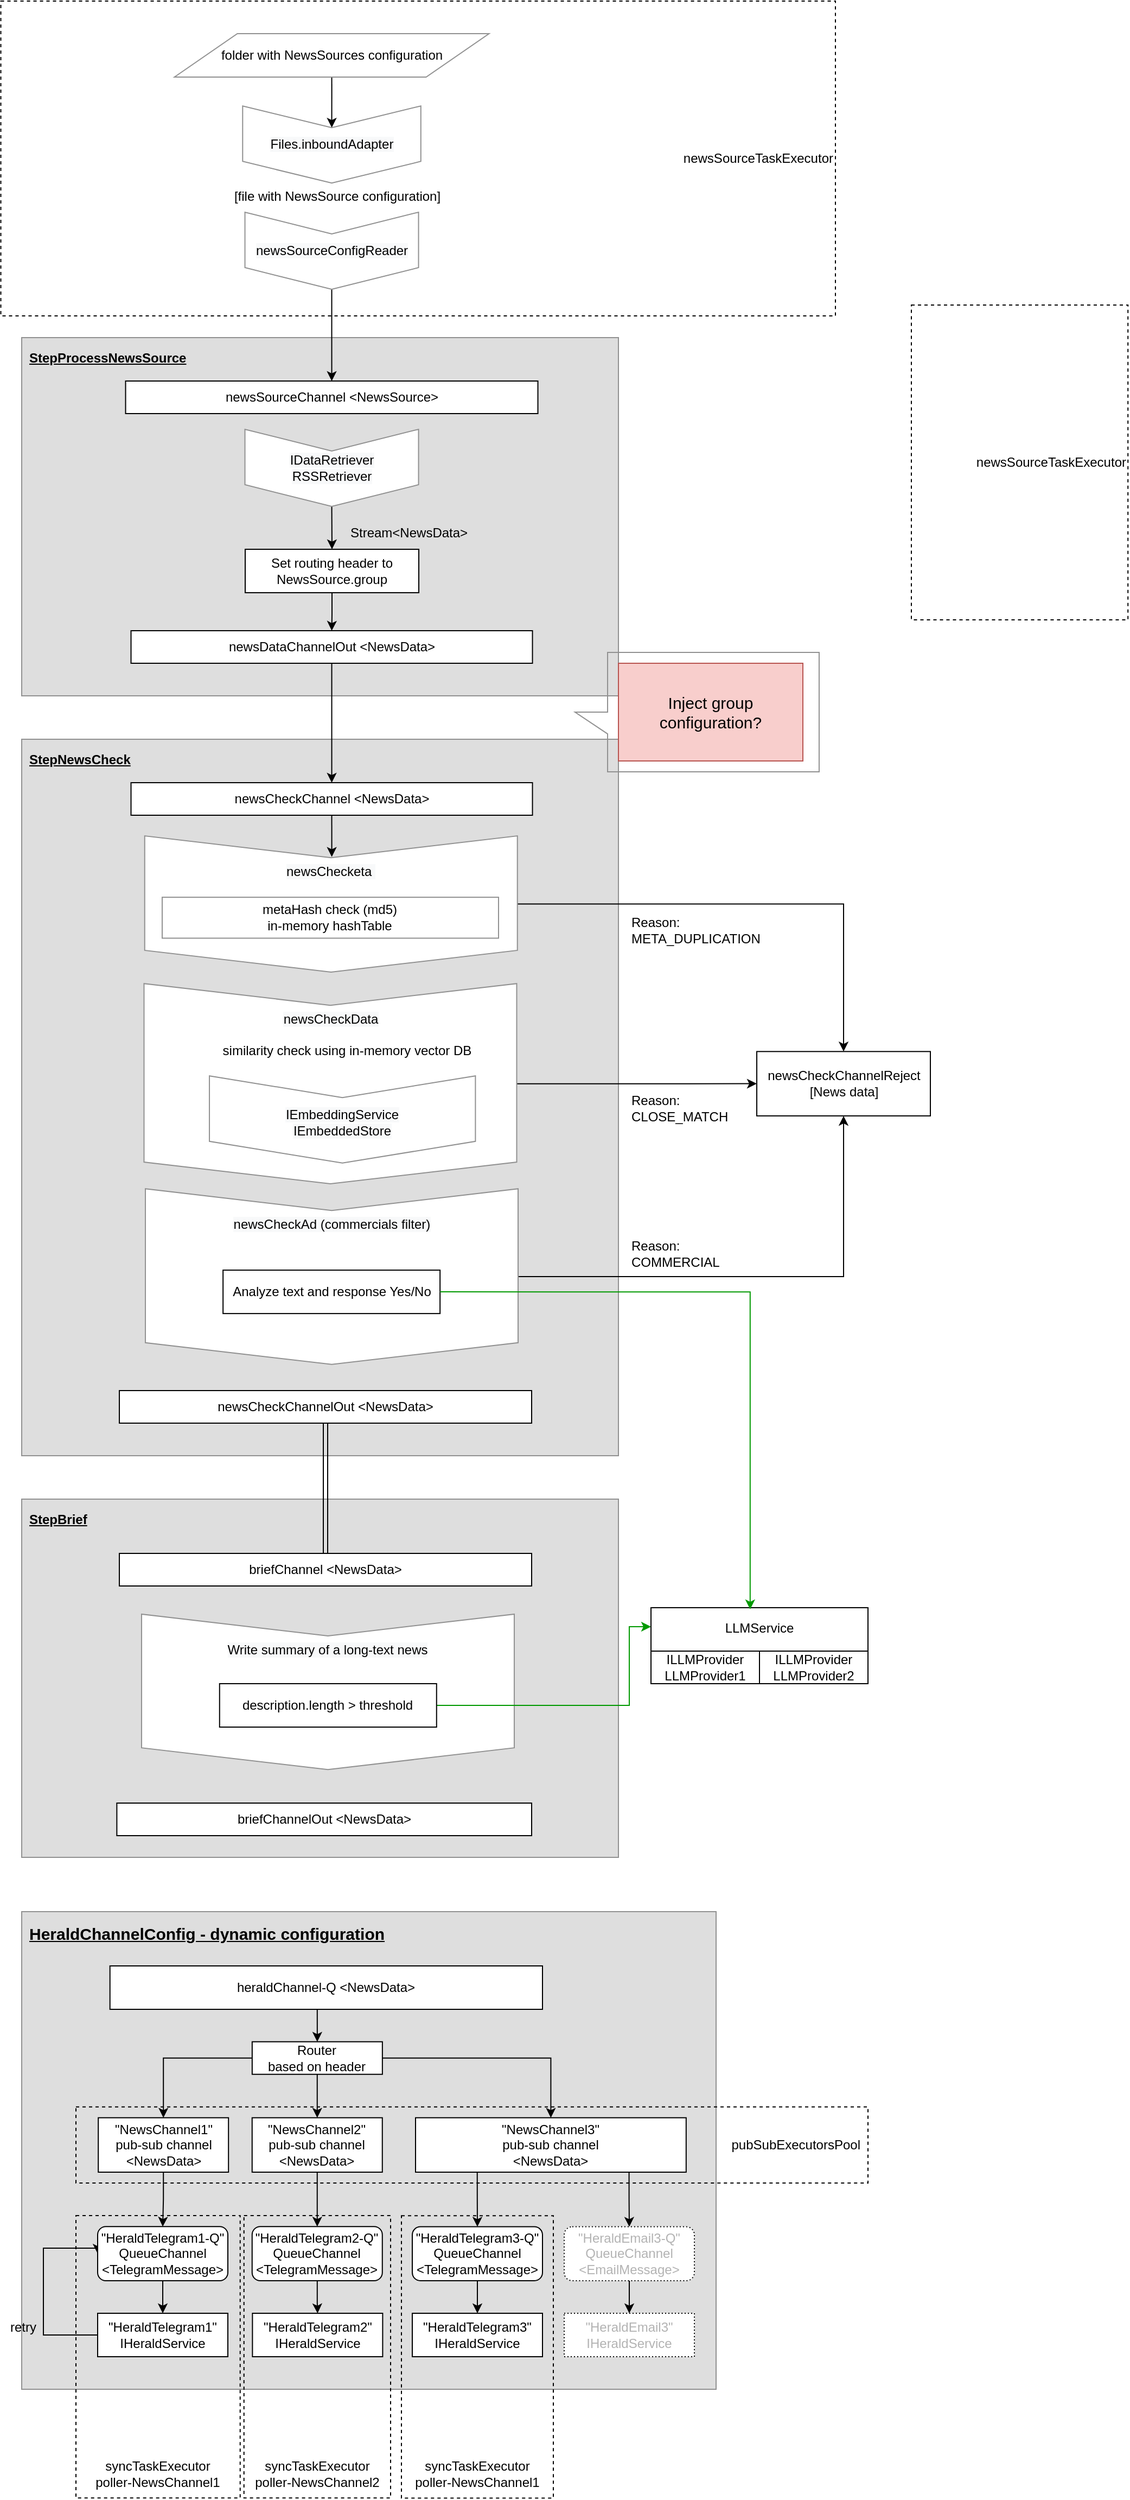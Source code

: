 <mxfile version="12.6.5" type="device"><diagram id="YJlIzjj81U-80XdupKKj" name="Page-1"><mxGraphModel dx="1488" dy="2135" grid="1" gridSize="10" guides="1" tooltips="1" connect="1" arrows="1" fold="1" page="1" pageScale="1" pageWidth="850" pageHeight="1100" math="0" shadow="0"><root><mxCell id="0"/><mxCell id="1" parent="0"/><mxCell id="Nf1EJRCMH-QT5dLcrV_3-40" value="&lt;b&gt;&lt;u&gt;HeraldChannelConfig - dynamic configuration&lt;/u&gt;&lt;/b&gt;" style="rounded=0;whiteSpace=wrap;html=1;labelBackgroundColor=none;strokeColor=#919191;fillColor=#DEDEDE;fontSize=15;fontColor=#000000;align=left;verticalAlign=top;spacingLeft=5;spacingTop=5;" parent="1" vertex="1"><mxGeometry x="90" y="1130" width="640" height="440" as="geometry"/></mxCell><mxCell id="jCOItu03Rqu_tw_Mlgkj-13" value="syncTaskExecutor&lt;br&gt;poller-NewsChannel1" style="rounded=0;whiteSpace=wrap;html=1;dashed=1;labelBackgroundColor=none;fillColor=none;fontColor=#000000;align=center;verticalAlign=bottom;spacingBottom=5;" parent="1" vertex="1"><mxGeometry x="440" y="1410.14" width="140" height="260.14" as="geometry"/></mxCell><mxCell id="jCOItu03Rqu_tw_Mlgkj-12" value="syncTaskExecutor&lt;br&gt;poller-NewsChannel2" style="rounded=0;whiteSpace=wrap;html=1;dashed=1;labelBackgroundColor=none;fillColor=none;fontColor=#000000;align=center;verticalAlign=bottom;spacingBottom=5;" parent="1" vertex="1"><mxGeometry x="294.86" y="1410" width="135.14" height="260.14" as="geometry"/></mxCell><mxCell id="jCOItu03Rqu_tw_Mlgkj-11" value="syncTaskExecutor&lt;br&gt;poller-NewsChannel1" style="rounded=0;whiteSpace=wrap;html=1;dashed=1;labelBackgroundColor=none;fillColor=none;fontColor=#000000;align=center;verticalAlign=bottom;spacingBottom=5;" parent="1" vertex="1"><mxGeometry x="140" y="1410" width="151.35" height="260.14" as="geometry"/></mxCell><mxCell id="jCOItu03Rqu_tw_Mlgkj-8" value="pubSubExecutorsPool" style="rounded=0;whiteSpace=wrap;html=1;fontColor=#000000;dashed=1;align=right;spacingLeft=5;labelBackgroundColor=none;fillColor=none;spacingRight=5;" parent="1" vertex="1"><mxGeometry x="140" y="1309.86" width="730" height="70.14" as="geometry"/></mxCell><mxCell id="Nf1EJRCMH-QT5dLcrV_3-34" value="&lt;b&gt;&lt;u&gt;StepProcessNewsSource&lt;/u&gt;&lt;/b&gt;" style="rounded=0;whiteSpace=wrap;html=1;fillColor=#DEDEDE;verticalAlign=top;align=left;spacingTop=5;spacingLeft=5;strokeColor=#919191;" parent="1" vertex="1"><mxGeometry x="90" y="-320" width="550" height="330" as="geometry"/></mxCell><mxCell id="Nf1EJRCMH-QT5dLcrV_3-16" value="&lt;b&gt;&lt;u&gt;StepBrief&lt;/u&gt;&lt;/b&gt;" style="rounded=0;whiteSpace=wrap;html=1;fillColor=#DEDEDE;align=left;verticalAlign=top;spacingLeft=5;spacingTop=5;strokeColor=#919191;" parent="1" vertex="1"><mxGeometry x="90" y="750" width="550" height="330" as="geometry"/></mxCell><mxCell id="Nf1EJRCMH-QT5dLcrV_3-6" value="&lt;b&gt;&lt;u&gt;StepNewsCheck&lt;/u&gt;&lt;/b&gt;" style="rounded=0;whiteSpace=wrap;html=1;fillColor=#DEDEDE;verticalAlign=top;align=left;spacingTop=5;spacingLeft=5;strokeColor=#919191;" parent="1" vertex="1"><mxGeometry x="90" y="50" width="550" height="660" as="geometry"/></mxCell><mxCell id="Nf1EJRCMH-QT5dLcrV_3-13" style="edgeStyle=orthogonalEdgeStyle;rounded=0;orthogonalLoop=1;jettySize=auto;html=1;entryX=0;entryY=0.5;entryDx=0;entryDy=0;" parent="1" source="Nf1EJRCMH-QT5dLcrV_3-1" target="Nf1EJRCMH-QT5dLcrV_3-9" edge="1"><mxGeometry relative="1" as="geometry"/></mxCell><mxCell id="Nf1EJRCMH-QT5dLcrV_3-27" value="Reason:&lt;br&gt;CLOSE_MATCH" style="text;html=1;align=left;verticalAlign=middle;resizable=0;points=[];labelBackgroundColor=none;" parent="Nf1EJRCMH-QT5dLcrV_3-13" vertex="1" connectable="0"><mxGeometry x="-0.203" y="-2" relative="1" as="geometry"><mxPoint x="15.48" y="20.66" as="offset"/></mxGeometry></mxCell><mxCell id="Nf1EJRCMH-QT5dLcrV_3-1" value="&lt;span style=&quot;background-color: rgb(248 , 249 , 250)&quot;&gt;newsCheckData&lt;/span&gt;&lt;span style=&quot;background-color: rgb(248 , 249 , 250)&quot;&gt;&lt;br&gt;&lt;/span&gt;" style="shape=step;perimeter=stepPerimeter;whiteSpace=wrap;html=1;fixedSize=1;strokeColor=#919191;rotation=90;horizontal=0;verticalAlign=top;spacingTop=19;" parent="1" vertex="1"><mxGeometry x="282.25" y="195.56" width="184.48" height="343.5" as="geometry"/></mxCell><mxCell id="Nf1EJRCMH-QT5dLcrV_3-12" style="edgeStyle=orthogonalEdgeStyle;rounded=0;orthogonalLoop=1;jettySize=auto;html=1;entryX=0.5;entryY=0;entryDx=0;entryDy=0;" parent="1" source="iCFGXTknaJ3eQvbpOWs7-69" target="Nf1EJRCMH-QT5dLcrV_3-9" edge="1"><mxGeometry relative="1" as="geometry"/></mxCell><mxCell id="Nf1EJRCMH-QT5dLcrV_3-26" value="Reason:&lt;br&gt;META_DUPLICATION" style="text;html=1;align=left;verticalAlign=middle;resizable=0;points=[];labelBackgroundColor=none;" parent="Nf1EJRCMH-QT5dLcrV_3-12" vertex="1" connectable="0"><mxGeometry x="-0.169" y="3" relative="1" as="geometry"><mxPoint x="-78.25" y="26.76" as="offset"/></mxGeometry></mxCell><mxCell id="iCFGXTknaJ3eQvbpOWs7-69" value="&lt;span style=&quot;background-color: rgb(248 , 249 , 250)&quot;&gt;newsChecketa&amp;nbsp;&lt;/span&gt;&lt;span style=&quot;background-color: rgb(248 , 249 , 250)&quot;&gt;&lt;br&gt;&lt;/span&gt;" style="shape=step;perimeter=stepPerimeter;whiteSpace=wrap;html=1;fixedSize=1;strokeColor=#919191;rotation=90;horizontal=0;verticalAlign=top;spacingTop=19;" parent="1" vertex="1"><mxGeometry x="312.43" y="30" width="125.38" height="343.5" as="geometry"/></mxCell><mxCell id="iCFGXTknaJ3eQvbpOWs7-1" value="newsSourceChannel &amp;lt;NewsSource&amp;gt;" style="rounded=0;whiteSpace=wrap;html=1;" parent="1" vertex="1"><mxGeometry x="185.76" y="-280" width="380" height="30" as="geometry"/></mxCell><mxCell id="iCFGXTknaJ3eQvbpOWs7-8" style="edgeStyle=orthogonalEdgeStyle;rounded=0;orthogonalLoop=1;jettySize=auto;html=1;entryX=0.5;entryY=0;entryDx=0;entryDy=0;exitX=1;exitY=0.5;exitDx=0;exitDy=0;" parent="1" source="iCFGXTknaJ3eQvbpOWs7-47" target="iCFGXTknaJ3eQvbpOWs7-19" edge="1"><mxGeometry relative="1" as="geometry"><mxPoint x="371.236" as="sourcePoint"/></mxGeometry></mxCell><mxCell id="iCFGXTknaJ3eQvbpOWs7-10" style="edgeStyle=orthogonalEdgeStyle;rounded=0;orthogonalLoop=1;jettySize=auto;html=1;entryX=0.5;entryY=0;entryDx=0;entryDy=0;" parent="1" source="iCFGXTknaJ3eQvbpOWs7-7" target="iCFGXTknaJ3eQvbpOWs7-75" edge="1"><mxGeometry relative="1" as="geometry"/></mxCell><mxCell id="iCFGXTknaJ3eQvbpOWs7-7" value="newsDataChannelOut &amp;lt;NewsData&amp;gt;" style="rounded=0;whiteSpace=wrap;html=1;" parent="1" vertex="1"><mxGeometry x="190.76" y="-50" width="370" height="30" as="geometry"/></mxCell><mxCell id="iCFGXTknaJ3eQvbpOWs7-74" style="edgeStyle=orthogonalEdgeStyle;rounded=0;orthogonalLoop=1;jettySize=auto;html=1;entryX=0.154;entryY=0.498;entryDx=0;entryDy=0;entryPerimeter=0;startArrow=none;startFill=0;fontSize=19;exitX=0.5;exitY=1;exitDx=0;exitDy=0;" parent="1" source="iCFGXTknaJ3eQvbpOWs7-75" target="iCFGXTknaJ3eQvbpOWs7-69" edge="1"><mxGeometry relative="1" as="geometry"/></mxCell><mxCell id="iCFGXTknaJ3eQvbpOWs7-21" style="edgeStyle=orthogonalEdgeStyle;rounded=0;orthogonalLoop=1;jettySize=auto;html=1;entryX=0.5;entryY=0;entryDx=0;entryDy=0;exitX=0.5;exitY=1;exitDx=0;exitDy=0;" parent="1" source="iCFGXTknaJ3eQvbpOWs7-79" target="iCFGXTknaJ3eQvbpOWs7-18" edge="1"><mxGeometry relative="1" as="geometry"><mxPoint x="366.64" y="1020" as="sourcePoint"/></mxGeometry></mxCell><mxCell id="iCFGXTknaJ3eQvbpOWs7-32" style="edgeStyle=orthogonalEdgeStyle;rounded=0;orthogonalLoop=1;jettySize=auto;html=1;entryX=0.5;entryY=0;entryDx=0;entryDy=0;" parent="1" source="iCFGXTknaJ3eQvbpOWs7-15" target="u1qdGR7CQn0A19ae-Ct3-1" edge="1"><mxGeometry relative="1" as="geometry"/></mxCell><mxCell id="iCFGXTknaJ3eQvbpOWs7-15" value="&quot;NewsChannel1&quot;&lt;br&gt;pub-sub channel&lt;br&gt;&amp;lt;NewsData&amp;gt;" style="rounded=0;whiteSpace=wrap;html=1;" parent="1" vertex="1"><mxGeometry x="160.59" y="1319.86" width="120" height="50.14" as="geometry"/></mxCell><mxCell id="iCFGXTknaJ3eQvbpOWs7-28" style="edgeStyle=orthogonalEdgeStyle;rounded=0;orthogonalLoop=1;jettySize=auto;html=1;entryX=0.5;entryY=0;entryDx=0;entryDy=0;" parent="1" source="iCFGXTknaJ3eQvbpOWs7-16" edge="1" target="u1qdGR7CQn0A19ae-Ct3-7"><mxGeometry relative="1" as="geometry"><mxPoint x="364.97" y="1370" as="targetPoint"/></mxGeometry></mxCell><mxCell id="iCFGXTknaJ3eQvbpOWs7-16" value="&quot;NewsChannel2&quot;&lt;br&gt;pub-sub channel&lt;br&gt;&amp;lt;NewsData&amp;gt;" style="rounded=0;whiteSpace=wrap;html=1;" parent="1" vertex="1"><mxGeometry x="302.38" y="1319.86" width="120" height="50.14" as="geometry"/></mxCell><mxCell id="u1qdGR7CQn0A19ae-Ct3-13" style="edgeStyle=orthogonalEdgeStyle;rounded=0;orthogonalLoop=1;jettySize=auto;html=1;entryX=0.5;entryY=0;entryDx=0;entryDy=0;exitX=0.228;exitY=0.974;exitDx=0;exitDy=0;exitPerimeter=0;" parent="1" source="iCFGXTknaJ3eQvbpOWs7-17" target="u1qdGR7CQn0A19ae-Ct3-11" edge="1"><mxGeometry relative="1" as="geometry"/></mxCell><mxCell id="jCOItu03Rqu_tw_Mlgkj-5" style="edgeStyle=orthogonalEdgeStyle;rounded=0;orthogonalLoop=1;jettySize=auto;html=1;entryX=0.5;entryY=0;entryDx=0;entryDy=0;exitX=0.789;exitY=1.007;exitDx=0;exitDy=0;exitPerimeter=0;" parent="1" source="iCFGXTknaJ3eQvbpOWs7-17" target="jCOItu03Rqu_tw_Mlgkj-2" edge="1"><mxGeometry relative="1" as="geometry"/></mxCell><mxCell id="iCFGXTknaJ3eQvbpOWs7-17" value="&quot;NewsChannel3&quot;&lt;br&gt;pub-sub channel&lt;br&gt;&amp;lt;NewsData&amp;gt;" style="rounded=0;whiteSpace=wrap;html=1;" parent="1" vertex="1"><mxGeometry x="453" y="1319.86" width="249.41" height="50.14" as="geometry"/></mxCell><mxCell id="iCFGXTknaJ3eQvbpOWs7-18" value="Router&lt;br&gt;based on header" style="rounded=0;whiteSpace=wrap;html=1;" parent="1" vertex="1"><mxGeometry x="302.43" y="1249.86" width="120" height="30" as="geometry"/></mxCell><mxCell id="iCFGXTknaJ3eQvbpOWs7-20" style="edgeStyle=orthogonalEdgeStyle;rounded=0;orthogonalLoop=1;jettySize=auto;html=1;entryX=0.5;entryY=0;entryDx=0;entryDy=0;" parent="1" source="iCFGXTknaJ3eQvbpOWs7-19" target="iCFGXTknaJ3eQvbpOWs7-7" edge="1"><mxGeometry relative="1" as="geometry"/></mxCell><mxCell id="iCFGXTknaJ3eQvbpOWs7-19" value="Set routing header to NewsSource.group" style="rounded=0;whiteSpace=wrap;html=1;" parent="1" vertex="1"><mxGeometry x="296" y="-125" width="160" height="40" as="geometry"/></mxCell><mxCell id="iCFGXTknaJ3eQvbpOWs7-27" value="&quot;HeraldTelegram2&quot;&lt;br&gt;IHeraldService" style="rounded=0;whiteSpace=wrap;html=1;" parent="1" vertex="1"><mxGeometry x="302.69" y="1500.0" width="120" height="40" as="geometry"/></mxCell><mxCell id="NP6dvD-GVCI2xYxM6TaB-1" style="edgeStyle=orthogonalEdgeStyle;rounded=0;orthogonalLoop=1;jettySize=auto;html=1;exitX=0;exitY=0.5;exitDx=0;exitDy=0;entryX=0;entryY=0.5;entryDx=0;entryDy=0;" parent="1" source="iCFGXTknaJ3eQvbpOWs7-31" target="u1qdGR7CQn0A19ae-Ct3-1" edge="1"><mxGeometry relative="1" as="geometry"><Array as="points"><mxPoint x="110" y="1520"/><mxPoint x="110" y="1440"/></Array></mxGeometry></mxCell><mxCell id="NP6dvD-GVCI2xYxM6TaB-2" value="retry" style="text;html=1;align=center;verticalAlign=middle;resizable=0;points=[];labelBackgroundColor=none;" parent="NP6dvD-GVCI2xYxM6TaB-1" vertex="1" connectable="0"><mxGeometry x="-0.432" y="15" relative="1" as="geometry"><mxPoint x="-4.54" y="-4.86" as="offset"/></mxGeometry></mxCell><mxCell id="iCFGXTknaJ3eQvbpOWs7-29" value="&quot;HeraldTelegram3&quot;&lt;br&gt;IHeraldService&lt;br&gt;" style="rounded=0;whiteSpace=wrap;html=1;" parent="1" vertex="1"><mxGeometry x="450" y="1500.0" width="120" height="40" as="geometry"/></mxCell><mxCell id="iCFGXTknaJ3eQvbpOWs7-31" value="&quot;HeraldTelegram1&quot;&lt;br&gt;IHeraldService&lt;br&gt;" style="rounded=0;whiteSpace=wrap;html=1;" parent="1" vertex="1"><mxGeometry x="160" y="1500.0" width="120" height="40" as="geometry"/></mxCell><mxCell id="iCFGXTknaJ3eQvbpOWs7-44" style="edgeStyle=orthogonalEdgeStyle;rounded=0;orthogonalLoop=1;jettySize=auto;html=1;exitX=0.5;exitY=1;exitDx=0;exitDy=0;entryX=0;entryY=0.5;entryDx=0;entryDy=0;" parent="1" source="iCFGXTknaJ3eQvbpOWs7-45" target="iCFGXTknaJ3eQvbpOWs7-38" edge="1"><mxGeometry relative="1" as="geometry"><mxPoint x="375.76" y="-570" as="sourcePoint"/></mxGeometry></mxCell><mxCell id="iCFGXTknaJ3eQvbpOWs7-38" value="&lt;span style=&quot;white-space: normal ; background-color: rgb(248 , 249 , 250)&quot;&gt;Files.inboundAdapter&lt;/span&gt;" style="shape=step;perimeter=stepPerimeter;whiteSpace=wrap;html=1;fixedSize=1;strokeColor=#919191;rotation=90;horizontal=0;" parent="1" vertex="1"><mxGeometry x="340.22" y="-580" width="71.08" height="164.24" as="geometry"/></mxCell><mxCell id="iCFGXTknaJ3eQvbpOWs7-46" style="edgeStyle=orthogonalEdgeStyle;rounded=0;orthogonalLoop=1;jettySize=auto;html=1;entryX=0.5;entryY=0;entryDx=0;entryDy=0;" parent="1" source="iCFGXTknaJ3eQvbpOWs7-39" target="iCFGXTknaJ3eQvbpOWs7-1" edge="1"><mxGeometry relative="1" as="geometry"/></mxCell><mxCell id="iCFGXTknaJ3eQvbpOWs7-39" value="&lt;span style=&quot;white-space: normal ; background-color: rgb(248 , 249 , 250)&quot;&gt;newsSourceConfigReader&lt;/span&gt;" style="shape=step;perimeter=stepPerimeter;whiteSpace=wrap;html=1;fixedSize=1;strokeColor=#919191;rotation=90;horizontal=0;" parent="1" vertex="1"><mxGeometry x="340.22" y="-480" width="71.08" height="160" as="geometry"/></mxCell><mxCell id="iCFGXTknaJ3eQvbpOWs7-45" value="&lt;span style=&quot;white-space: normal&quot;&gt;folder with NewsSources configuration&lt;/span&gt;" style="shape=parallelogram;perimeter=parallelogramPerimeter;whiteSpace=wrap;html=1;strokeColor=#919191;" parent="1" vertex="1"><mxGeometry x="230.76" y="-600" width="290" height="40" as="geometry"/></mxCell><mxCell id="iCFGXTknaJ3eQvbpOWs7-47" value="&lt;span style=&quot;white-space: normal ; background-color: rgb(248 , 249 , 250)&quot;&gt;IDataRetriever&lt;br&gt;RSSRetriever&lt;br&gt;&lt;/span&gt;" style="shape=step;perimeter=stepPerimeter;whiteSpace=wrap;html=1;fixedSize=1;strokeColor=#919191;rotation=90;horizontal=0;" parent="1" vertex="1"><mxGeometry x="340.22" y="-280" width="71.08" height="160" as="geometry"/></mxCell><mxCell id="iCFGXTknaJ3eQvbpOWs7-48" value="[file with NewsSource configuration]" style="text;html=1;strokeColor=none;fillColor=none;align=center;verticalAlign=middle;whiteSpace=wrap;rounded=0;" parent="1" vertex="1"><mxGeometry x="251.14" y="-460" width="260.25" height="20" as="geometry"/></mxCell><mxCell id="iCFGXTknaJ3eQvbpOWs7-49" value="Stream&amp;lt;NewsData&amp;gt;" style="text;html=1;strokeColor=none;fillColor=none;align=left;verticalAlign=middle;whiteSpace=wrap;rounded=0;" parent="1" vertex="1"><mxGeometry x="390.57" y="-150" width="130" height="20" as="geometry"/></mxCell><mxCell id="iCFGXTknaJ3eQvbpOWs7-51" value="&lt;span style=&quot;background-color: rgb(248 , 249 , 250)&quot;&gt;IEmbeddingService&lt;br&gt;IEmbeddedStore&lt;br&gt;&lt;/span&gt;" style="shape=step;perimeter=stepPerimeter;whiteSpace=wrap;html=1;fixedSize=1;strokeColor=#919191;rotation=90;horizontal=0;spacingTop=5;" parent="1" vertex="1"><mxGeometry x="345.45" y="277.66" width="80.31" height="245.17" as="geometry"/></mxCell><mxCell id="iCFGXTknaJ3eQvbpOWs7-70" value="metaHash check (md5)&lt;br&gt;in-memory hashTable" style="rounded=0;whiteSpace=wrap;html=1;strokeColor=#919191;" parent="1" vertex="1"><mxGeometry x="219.49" y="195.56" width="310" height="37.69" as="geometry"/></mxCell><mxCell id="iCFGXTknaJ3eQvbpOWs7-75" value="newsCheckChannel &amp;lt;NewsData&amp;gt;" style="rounded=0;whiteSpace=wrap;html=1;" parent="1" vertex="1"><mxGeometry x="190.76" y="90" width="370" height="30" as="geometry"/></mxCell><mxCell id="iCFGXTknaJ3eQvbpOWs7-81" style="edgeStyle=orthogonalEdgeStyle;rounded=0;orthogonalLoop=1;jettySize=auto;html=1;startArrow=none;startFill=0;fontSize=12;shape=link;entryX=0.5;entryY=0;entryDx=0;entryDy=0;exitX=0.5;exitY=1;exitDx=0;exitDy=0;" parent="1" source="Nf1EJRCMH-QT5dLcrV_3-2" target="Nf1EJRCMH-QT5dLcrV_3-8" edge="1"><mxGeometry relative="1" as="geometry"><mxPoint x="375.828" y="550" as="sourcePoint"/><mxPoint x="376" y="940" as="targetPoint"/></mxGeometry></mxCell><mxCell id="iCFGXTknaJ3eQvbpOWs7-79" value="heraldChannel-Q &amp;lt;NewsData&amp;gt;" style="rounded=0;whiteSpace=wrap;html=1;" parent="1" vertex="1"><mxGeometry x="171.35" y="1180" width="398.65" height="40" as="geometry"/></mxCell><mxCell id="u1qdGR7CQn0A19ae-Ct3-6" style="edgeStyle=orthogonalEdgeStyle;rounded=0;orthogonalLoop=1;jettySize=auto;html=1;entryX=0.5;entryY=0;entryDx=0;entryDy=0;" parent="1" source="u1qdGR7CQn0A19ae-Ct3-1" edge="1" target="iCFGXTknaJ3eQvbpOWs7-31"><mxGeometry relative="1" as="geometry"><mxPoint x="220.59" y="1470.14" as="targetPoint"/></mxGeometry></mxCell><mxCell id="u1qdGR7CQn0A19ae-Ct3-1" value="&quot;HeraldTelegram1-Q&quot;&lt;br&gt;QueueChannel&lt;br&gt;&amp;lt;TelegramMessage&amp;gt;" style="rounded=1;whiteSpace=wrap;html=1;" parent="1" vertex="1"><mxGeometry x="160" y="1420.14" width="120" height="49.86" as="geometry"/></mxCell><mxCell id="u1qdGR7CQn0A19ae-Ct3-10" style="edgeStyle=orthogonalEdgeStyle;rounded=0;orthogonalLoop=1;jettySize=auto;html=1;entryX=0.5;entryY=0;entryDx=0;entryDy=0;" parent="1" source="u1qdGR7CQn0A19ae-Ct3-7" target="iCFGXTknaJ3eQvbpOWs7-27" edge="1"><mxGeometry relative="1" as="geometry"/></mxCell><mxCell id="u1qdGR7CQn0A19ae-Ct3-7" value="&quot;HeraldTelegram2-Q&quot;&lt;br&gt;QueueChannel&lt;br&gt;&amp;lt;TelegramMessage&amp;gt;" style="rounded=1;whiteSpace=wrap;html=1;" parent="1" vertex="1"><mxGeometry x="302.38" y="1420.14" width="120" height="49.86" as="geometry"/></mxCell><mxCell id="u1qdGR7CQn0A19ae-Ct3-14" style="edgeStyle=orthogonalEdgeStyle;rounded=0;orthogonalLoop=1;jettySize=auto;html=1;entryX=0.5;entryY=0;entryDx=0;entryDy=0;" parent="1" source="u1qdGR7CQn0A19ae-Ct3-11" target="iCFGXTknaJ3eQvbpOWs7-29" edge="1"><mxGeometry relative="1" as="geometry"/></mxCell><mxCell id="u1qdGR7CQn0A19ae-Ct3-11" value="&quot;HeraldTelegram3-Q&quot;&lt;br&gt;QueueChannel&lt;br&gt;&amp;lt;TelegramMessage&amp;gt;" style="rounded=1;whiteSpace=wrap;html=1;" parent="1" vertex="1"><mxGeometry x="450" y="1420.28" width="120" height="49.72" as="geometry"/></mxCell><mxCell id="Nf1EJRCMH-QT5dLcrV_3-2" value="newsCheckChannelOut &amp;lt;NewsData&amp;gt;" style="rounded=0;whiteSpace=wrap;html=1;" parent="1" vertex="1"><mxGeometry x="180" y="650" width="380" height="30" as="geometry"/></mxCell><mxCell id="Nf1EJRCMH-QT5dLcrV_3-8" value="briefChannel &amp;lt;NewsData&amp;gt;" style="rounded=0;whiteSpace=wrap;html=1;" parent="1" vertex="1"><mxGeometry x="180" y="800" width="380" height="30" as="geometry"/></mxCell><mxCell id="Nf1EJRCMH-QT5dLcrV_3-9" value="newsCheckChannelReject &lt;br&gt;[News data]" style="rounded=0;whiteSpace=wrap;html=1;" parent="1" vertex="1"><mxGeometry x="767.51" y="337.67" width="160" height="59.28" as="geometry"/></mxCell><mxCell id="Nf1EJRCMH-QT5dLcrV_3-14" value="&lt;span style=&quot;background-color: rgb(248 , 249 , 250)&quot;&gt;Write summary of a long-text news&lt;br&gt;&lt;/span&gt;" style="shape=step;perimeter=stepPerimeter;whiteSpace=wrap;html=1;fixedSize=1;strokeColor=#919191;rotation=90;horizontal=0;verticalAlign=top;spacingTop=19;" parent="1" vertex="1"><mxGeometry x="300.67" y="755.78" width="143.14" height="343.5" as="geometry"/></mxCell><mxCell id="Nf1EJRCMH-QT5dLcrV_3-15" value="briefChannelOut &amp;lt;NewsData&amp;gt;" style="rounded=0;whiteSpace=wrap;html=1;" parent="1" vertex="1"><mxGeometry x="177.69" y="1030" width="382.31" height="30" as="geometry"/></mxCell><mxCell id="Nf1EJRCMH-QT5dLcrV_3-25" style="edgeStyle=orthogonalEdgeStyle;rounded=0;orthogonalLoop=1;jettySize=auto;html=1;entryX=0;entryY=0.25;entryDx=0;entryDy=0;strokeColor=#009900;" parent="1" source="Nf1EJRCMH-QT5dLcrV_3-23" target="Nf1EJRCMH-QT5dLcrV_3-18" edge="1"><mxGeometry relative="1" as="geometry"><Array as="points"><mxPoint x="650" y="940"/><mxPoint x="650" y="868"/></Array></mxGeometry></mxCell><mxCell id="Nf1EJRCMH-QT5dLcrV_3-23" value="description.length &amp;gt; threshold" style="rounded=0;whiteSpace=wrap;html=1;verticalAlign=middle;spacingTop=0;" parent="1" vertex="1"><mxGeometry x="272.38" y="920" width="200" height="40" as="geometry"/></mxCell><mxCell id="Nf1EJRCMH-QT5dLcrV_3-29" style="edgeStyle=orthogonalEdgeStyle;rounded=0;orthogonalLoop=1;jettySize=auto;html=1;entryX=0.5;entryY=1;entryDx=0;entryDy=0;" parent="1" source="Nf1EJRCMH-QT5dLcrV_3-28" target="Nf1EJRCMH-QT5dLcrV_3-9" edge="1"><mxGeometry relative="1" as="geometry"/></mxCell><mxCell id="Nf1EJRCMH-QT5dLcrV_3-28" value="&lt;span style=&quot;background-color: rgb(248 , 249 , 250)&quot;&gt;newsCheckAd (commercials filter)&lt;/span&gt;&lt;span style=&quot;background-color: rgb(248 , 249 , 250)&quot;&gt;&lt;br&gt;&lt;/span&gt;" style="shape=step;perimeter=stepPerimeter;whiteSpace=wrap;html=1;fixedSize=1;strokeColor=#919191;rotation=90;horizontal=0;verticalAlign=top;spacingTop=19;" parent="1" vertex="1"><mxGeometry x="294.86" y="373.25" width="161.79" height="343.5" as="geometry"/></mxCell><mxCell id="Nf1EJRCMH-QT5dLcrV_3-30" value="Reason:&lt;br&gt;COMMERCIAL" style="text;html=1;align=left;verticalAlign=middle;resizable=0;points=[];autosize=1;" parent="1" vertex="1"><mxGeometry x="650" y="509.06" width="100" height="30" as="geometry"/></mxCell><mxCell id="Nf1EJRCMH-QT5dLcrV_3-32" value="similarity check using in-memory vector DB" style="text;html=1;strokeColor=none;fillColor=none;align=center;verticalAlign=middle;whiteSpace=wrap;rounded=0;labelBackgroundColor=none;fontColor=#000000;" parent="1" vertex="1"><mxGeometry x="260" y="326.81" width="260" height="20" as="geometry"/></mxCell><mxCell id="Nf1EJRCMH-QT5dLcrV_3-35" value="" style="group" parent="1" vertex="1" connectable="0"><mxGeometry x="670" y="850" width="200" height="70" as="geometry"/></mxCell><mxCell id="Nf1EJRCMH-QT5dLcrV_3-18" value="LLMService" style="rounded=0;whiteSpace=wrap;html=1;verticalAlign=top;spacingTop=5;" parent="Nf1EJRCMH-QT5dLcrV_3-35" vertex="1"><mxGeometry width="200" height="70" as="geometry"/></mxCell><mxCell id="Nf1EJRCMH-QT5dLcrV_3-20" value="ILLMProvider&lt;br&gt;LLMProvider1" style="rounded=0;whiteSpace=wrap;html=1;verticalAlign=middle;spacingTop=0;" parent="Nf1EJRCMH-QT5dLcrV_3-35" vertex="1"><mxGeometry y="40" width="100" height="30" as="geometry"/></mxCell><mxCell id="Nf1EJRCMH-QT5dLcrV_3-21" value="ILLMProvider&lt;br&gt;LLMProvider2" style="rounded=0;whiteSpace=wrap;html=1;verticalAlign=middle;spacingTop=0;" parent="Nf1EJRCMH-QT5dLcrV_3-35" vertex="1"><mxGeometry x="100" y="40" width="100" height="30" as="geometry"/></mxCell><mxCell id="Nf1EJRCMH-QT5dLcrV_3-37" value="Analyze text and response Yes/No" style="rounded=0;whiteSpace=wrap;html=1;verticalAlign=middle;spacingTop=0;" parent="1" vertex="1"><mxGeometry x="275.57" y="539.06" width="200" height="40" as="geometry"/></mxCell><mxCell id="Nf1EJRCMH-QT5dLcrV_3-31" style="edgeStyle=orthogonalEdgeStyle;rounded=0;orthogonalLoop=1;jettySize=auto;html=1;entryX=0.457;entryY=0.022;entryDx=0;entryDy=0;entryPerimeter=0;strokeColor=#009900;fontColor=#00CC00;exitX=1;exitY=0.5;exitDx=0;exitDy=0;" parent="1" source="Nf1EJRCMH-QT5dLcrV_3-37" target="Nf1EJRCMH-QT5dLcrV_3-18" edge="1"><mxGeometry relative="1" as="geometry"/></mxCell><mxCell id="Nf1EJRCMH-QT5dLcrV_3-38" value="" style="shape=callout;whiteSpace=wrap;html=1;perimeter=calloutPerimeter;labelBackgroundColor=none;strokeColor=#919191;fillColor=none;fontColor=#000000;align=left;rotation=90;" parent="1" vertex="1"><mxGeometry x="657.47" y="-87.46" width="110.04" height="224.99" as="geometry"/></mxCell><mxCell id="Nf1EJRCMH-QT5dLcrV_3-39" value="Inject group configuration?" style="text;html=1;strokeColor=#b85450;fillColor=#f8cecc;align=center;verticalAlign=middle;whiteSpace=wrap;rounded=0;labelBackgroundColor=none;fontSize=15;" parent="1" vertex="1"><mxGeometry x="640" y="-20" width="170" height="90" as="geometry"/></mxCell><mxCell id="jCOItu03Rqu_tw_Mlgkj-1" value="&quot;HeraldEmail3&quot;&lt;br&gt;IHeraldService" style="rounded=0;whiteSpace=wrap;html=1;dashed=1;dashPattern=1 2;fontColor=#B3B3B3;" parent="1" vertex="1"><mxGeometry x="590" y="1500.0" width="120" height="40" as="geometry"/></mxCell><mxCell id="jCOItu03Rqu_tw_Mlgkj-6" style="edgeStyle=orthogonalEdgeStyle;rounded=0;orthogonalLoop=1;jettySize=auto;html=1;entryX=0.5;entryY=0;entryDx=0;entryDy=0;" parent="1" source="jCOItu03Rqu_tw_Mlgkj-2" target="jCOItu03Rqu_tw_Mlgkj-1" edge="1"><mxGeometry relative="1" as="geometry"/></mxCell><mxCell id="jCOItu03Rqu_tw_Mlgkj-2" value="&quot;HeraldEmail3-Q&quot;&lt;br&gt;QueueChannel&lt;br&gt;&amp;lt;EmailMessage&amp;gt;" style="rounded=1;whiteSpace=wrap;html=1;dashed=1;dashPattern=1 2;fontColor=#B3B3B3;" parent="1" vertex="1"><mxGeometry x="590" y="1420.28" width="120" height="49.72" as="geometry"/></mxCell><mxCell id="iCFGXTknaJ3eQvbpOWs7-22" style="edgeStyle=orthogonalEdgeStyle;rounded=0;orthogonalLoop=1;jettySize=auto;html=1;" parent="1" source="iCFGXTknaJ3eQvbpOWs7-18" target="iCFGXTknaJ3eQvbpOWs7-15" edge="1"><mxGeometry relative="1" as="geometry"/></mxCell><mxCell id="iCFGXTknaJ3eQvbpOWs7-23" style="edgeStyle=orthogonalEdgeStyle;rounded=0;orthogonalLoop=1;jettySize=auto;html=1;entryX=0.5;entryY=0;entryDx=0;entryDy=0;" parent="1" source="iCFGXTknaJ3eQvbpOWs7-18" target="iCFGXTknaJ3eQvbpOWs7-16" edge="1"><mxGeometry relative="1" as="geometry"/></mxCell><mxCell id="iCFGXTknaJ3eQvbpOWs7-24" style="edgeStyle=orthogonalEdgeStyle;rounded=0;orthogonalLoop=1;jettySize=auto;html=1;entryX=0.5;entryY=0;entryDx=0;entryDy=0;" parent="1" source="iCFGXTknaJ3eQvbpOWs7-18" target="iCFGXTknaJ3eQvbpOWs7-17" edge="1"><mxGeometry relative="1" as="geometry"/></mxCell><mxCell id="dGdJisDgy5U5u70EBn8x-1" value="newsSourceTaskExecutor" style="rounded=0;whiteSpace=wrap;html=1;fillColor=none;dashed=1;align=right;" parent="1" vertex="1"><mxGeometry x="70.76" y="-630" width="769.24" height="290" as="geometry"/></mxCell><mxCell id="dGdJisDgy5U5u70EBn8x-2" value="newsSourceTaskExecutor" style="rounded=0;whiteSpace=wrap;html=1;fillColor=none;dashed=1;align=right;" parent="1" vertex="1"><mxGeometry x="910" y="-350" width="199.62" height="290" as="geometry"/></mxCell></root></mxGraphModel></diagram></mxfile>
